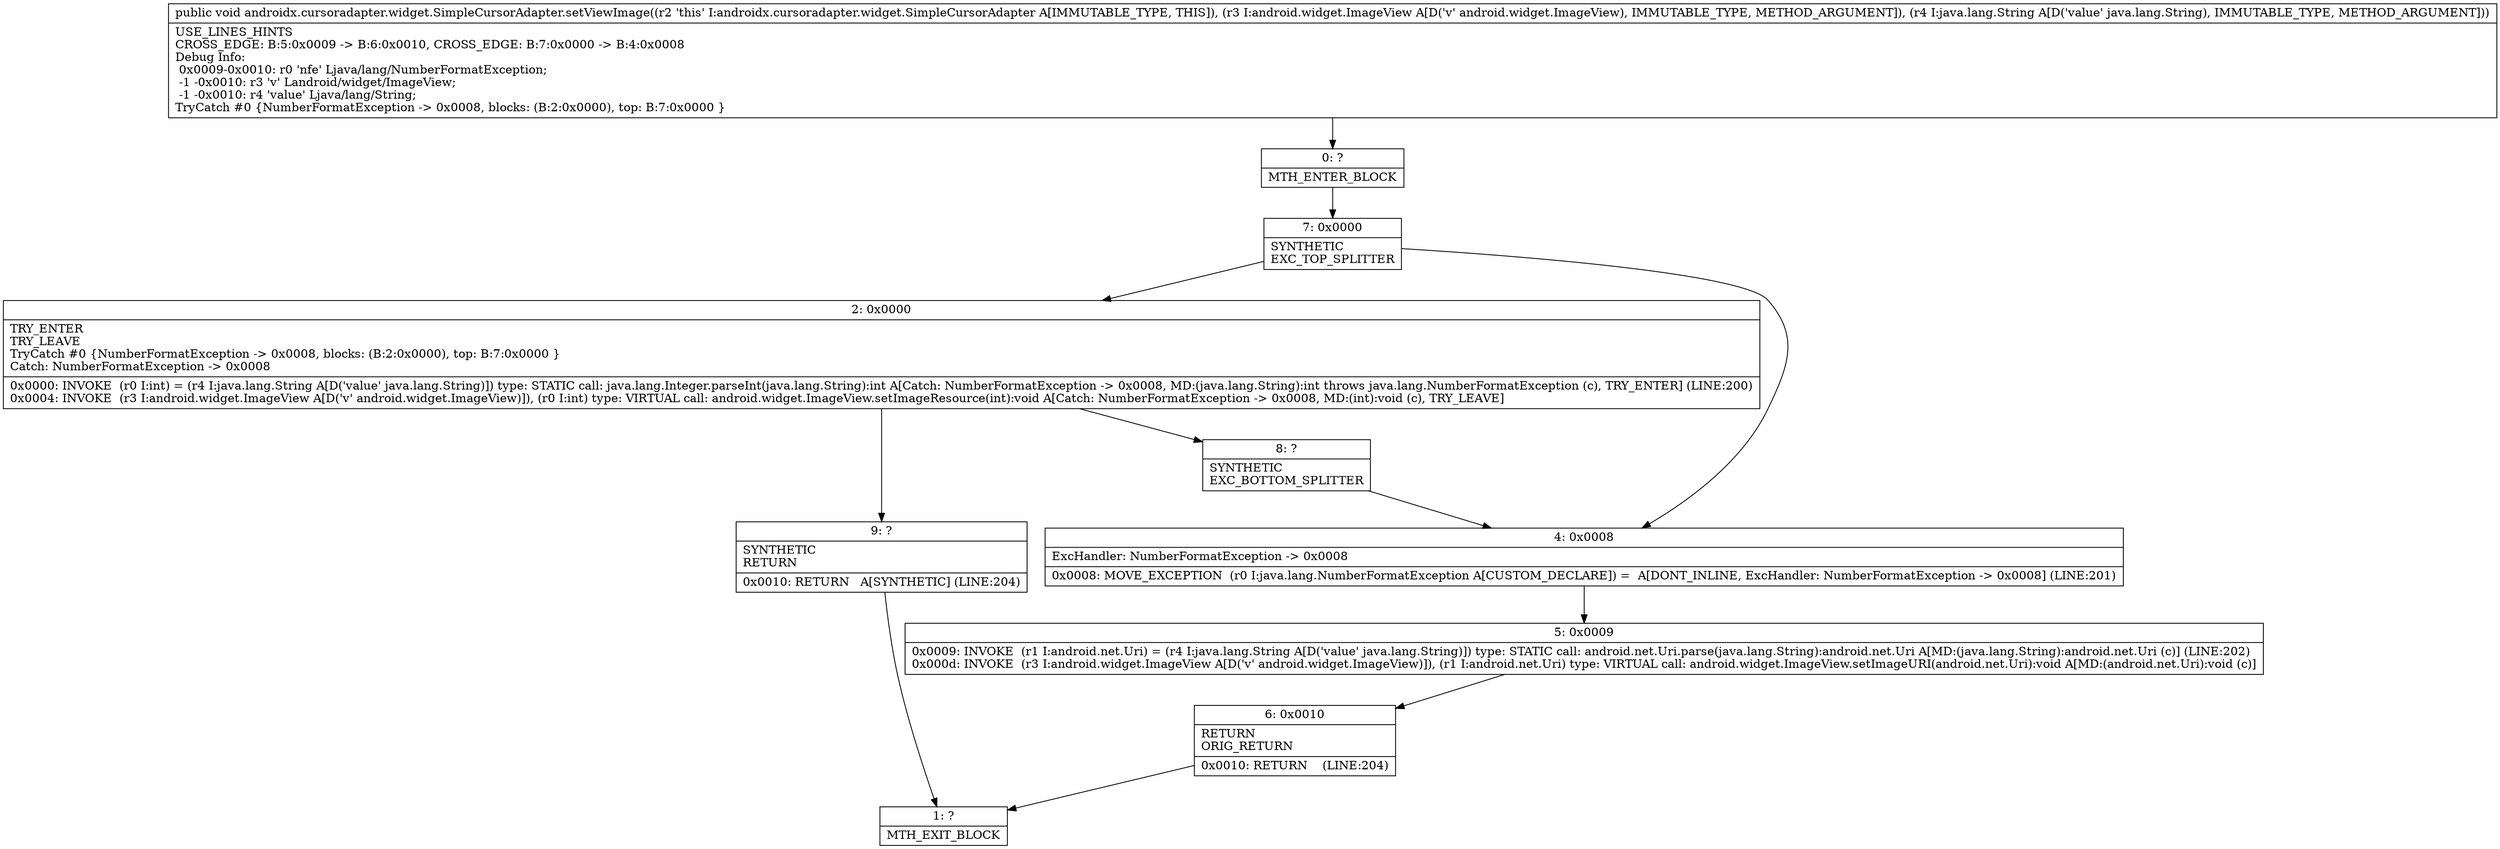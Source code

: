 digraph "CFG forandroidx.cursoradapter.widget.SimpleCursorAdapter.setViewImage(Landroid\/widget\/ImageView;Ljava\/lang\/String;)V" {
Node_0 [shape=record,label="{0\:\ ?|MTH_ENTER_BLOCK\l}"];
Node_7 [shape=record,label="{7\:\ 0x0000|SYNTHETIC\lEXC_TOP_SPLITTER\l}"];
Node_2 [shape=record,label="{2\:\ 0x0000|TRY_ENTER\lTRY_LEAVE\lTryCatch #0 \{NumberFormatException \-\> 0x0008, blocks: (B:2:0x0000), top: B:7:0x0000 \}\lCatch: NumberFormatException \-\> 0x0008\l|0x0000: INVOKE  (r0 I:int) = (r4 I:java.lang.String A[D('value' java.lang.String)]) type: STATIC call: java.lang.Integer.parseInt(java.lang.String):int A[Catch: NumberFormatException \-\> 0x0008, MD:(java.lang.String):int throws java.lang.NumberFormatException (c), TRY_ENTER] (LINE:200)\l0x0004: INVOKE  (r3 I:android.widget.ImageView A[D('v' android.widget.ImageView)]), (r0 I:int) type: VIRTUAL call: android.widget.ImageView.setImageResource(int):void A[Catch: NumberFormatException \-\> 0x0008, MD:(int):void (c), TRY_LEAVE]\l}"];
Node_8 [shape=record,label="{8\:\ ?|SYNTHETIC\lEXC_BOTTOM_SPLITTER\l}"];
Node_9 [shape=record,label="{9\:\ ?|SYNTHETIC\lRETURN\l|0x0010: RETURN   A[SYNTHETIC] (LINE:204)\l}"];
Node_1 [shape=record,label="{1\:\ ?|MTH_EXIT_BLOCK\l}"];
Node_4 [shape=record,label="{4\:\ 0x0008|ExcHandler: NumberFormatException \-\> 0x0008\l|0x0008: MOVE_EXCEPTION  (r0 I:java.lang.NumberFormatException A[CUSTOM_DECLARE]) =  A[DONT_INLINE, ExcHandler: NumberFormatException \-\> 0x0008] (LINE:201)\l}"];
Node_5 [shape=record,label="{5\:\ 0x0009|0x0009: INVOKE  (r1 I:android.net.Uri) = (r4 I:java.lang.String A[D('value' java.lang.String)]) type: STATIC call: android.net.Uri.parse(java.lang.String):android.net.Uri A[MD:(java.lang.String):android.net.Uri (c)] (LINE:202)\l0x000d: INVOKE  (r3 I:android.widget.ImageView A[D('v' android.widget.ImageView)]), (r1 I:android.net.Uri) type: VIRTUAL call: android.widget.ImageView.setImageURI(android.net.Uri):void A[MD:(android.net.Uri):void (c)]\l}"];
Node_6 [shape=record,label="{6\:\ 0x0010|RETURN\lORIG_RETURN\l|0x0010: RETURN    (LINE:204)\l}"];
MethodNode[shape=record,label="{public void androidx.cursoradapter.widget.SimpleCursorAdapter.setViewImage((r2 'this' I:androidx.cursoradapter.widget.SimpleCursorAdapter A[IMMUTABLE_TYPE, THIS]), (r3 I:android.widget.ImageView A[D('v' android.widget.ImageView), IMMUTABLE_TYPE, METHOD_ARGUMENT]), (r4 I:java.lang.String A[D('value' java.lang.String), IMMUTABLE_TYPE, METHOD_ARGUMENT]))  | USE_LINES_HINTS\lCROSS_EDGE: B:5:0x0009 \-\> B:6:0x0010, CROSS_EDGE: B:7:0x0000 \-\> B:4:0x0008\lDebug Info:\l  0x0009\-0x0010: r0 'nfe' Ljava\/lang\/NumberFormatException;\l  \-1 \-0x0010: r3 'v' Landroid\/widget\/ImageView;\l  \-1 \-0x0010: r4 'value' Ljava\/lang\/String;\lTryCatch #0 \{NumberFormatException \-\> 0x0008, blocks: (B:2:0x0000), top: B:7:0x0000 \}\l}"];
MethodNode -> Node_0;Node_0 -> Node_7;
Node_7 -> Node_2;
Node_7 -> Node_4;
Node_2 -> Node_8;
Node_2 -> Node_9;
Node_8 -> Node_4;
Node_9 -> Node_1;
Node_4 -> Node_5;
Node_5 -> Node_6;
Node_6 -> Node_1;
}

